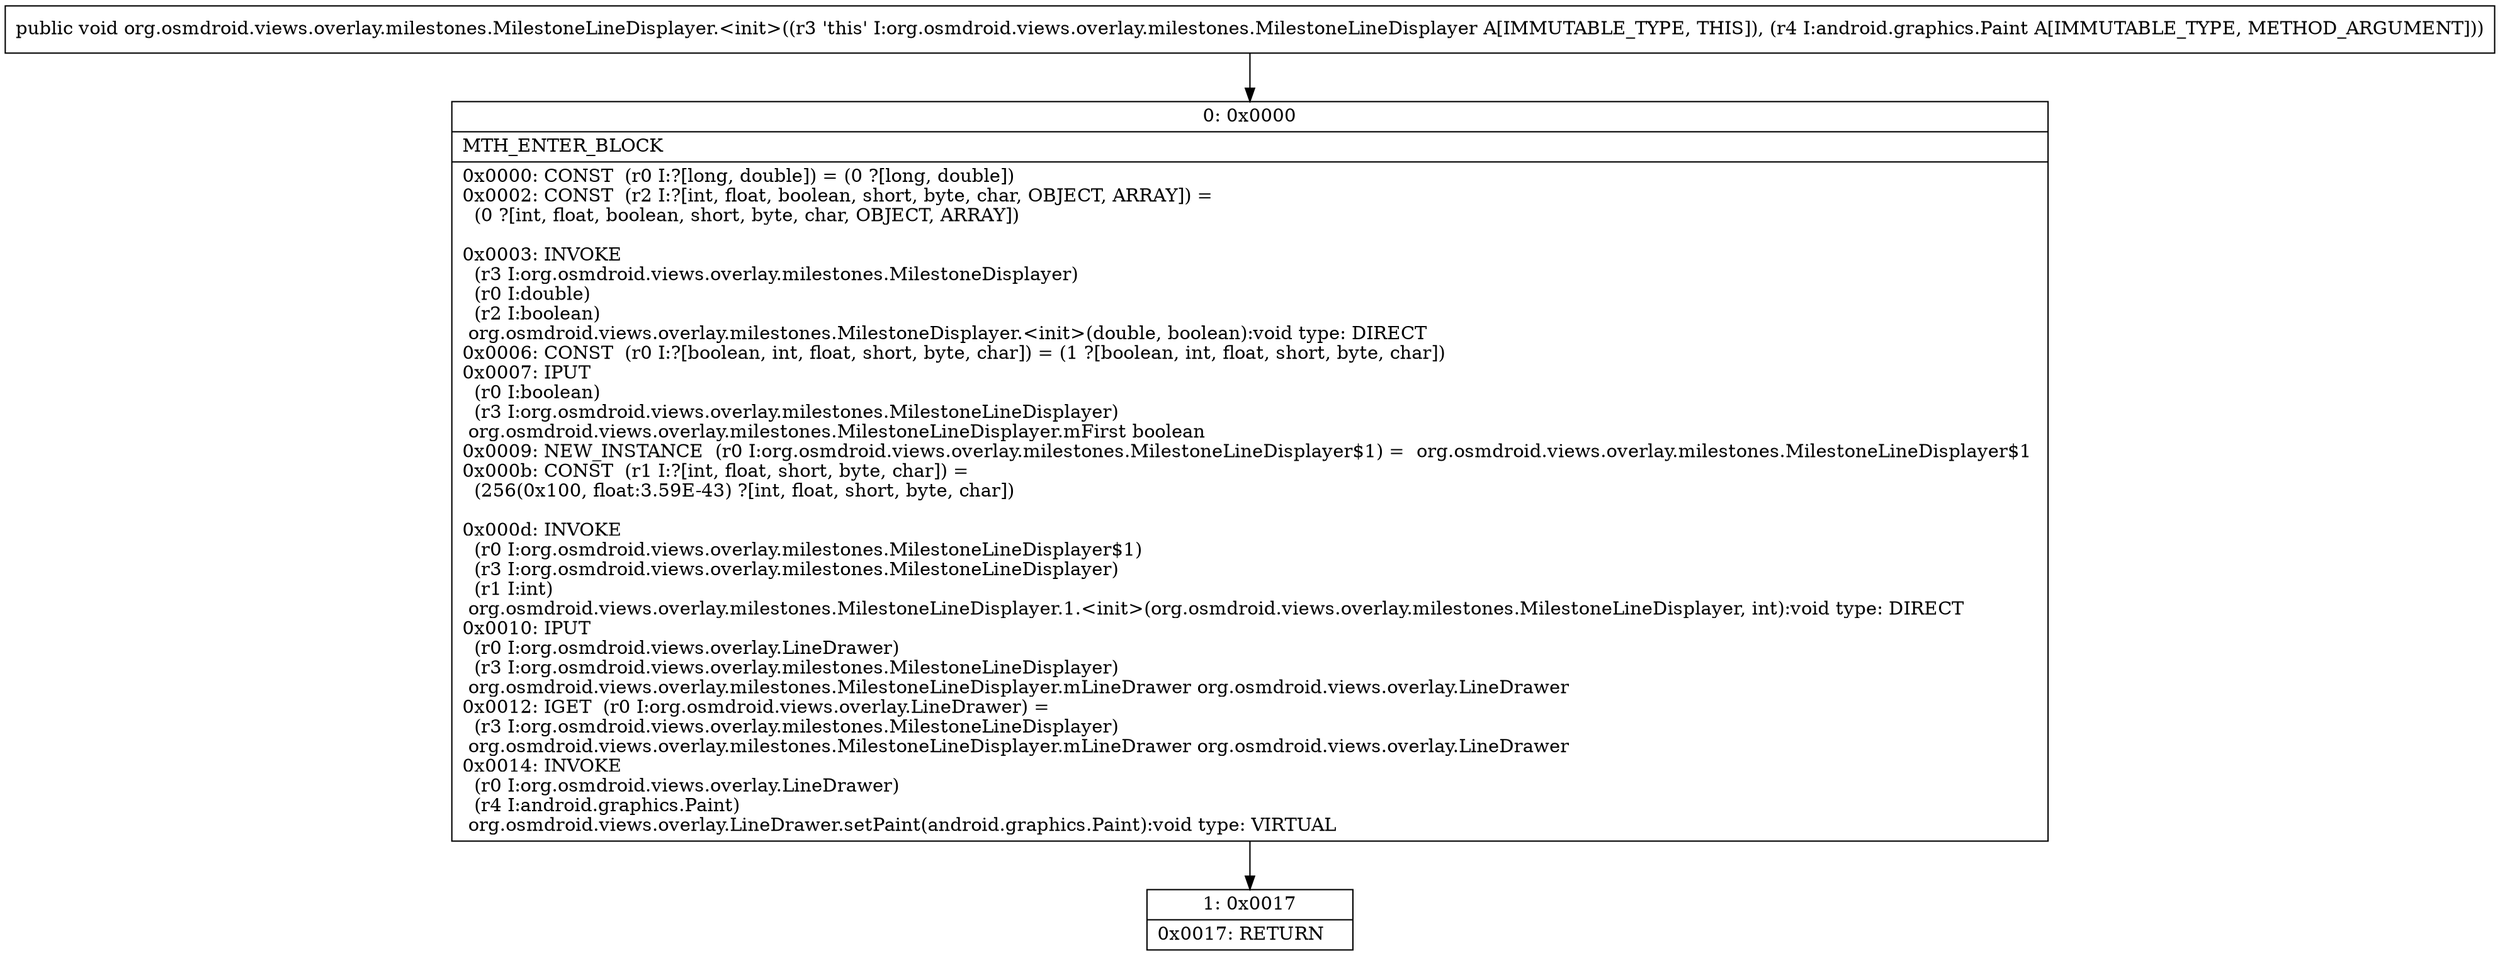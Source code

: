 digraph "CFG fororg.osmdroid.views.overlay.milestones.MilestoneLineDisplayer.\<init\>(Landroid\/graphics\/Paint;)V" {
Node_0 [shape=record,label="{0\:\ 0x0000|MTH_ENTER_BLOCK\l|0x0000: CONST  (r0 I:?[long, double]) = (0 ?[long, double]) \l0x0002: CONST  (r2 I:?[int, float, boolean, short, byte, char, OBJECT, ARRAY]) = \l  (0 ?[int, float, boolean, short, byte, char, OBJECT, ARRAY])\l \l0x0003: INVOKE  \l  (r3 I:org.osmdroid.views.overlay.milestones.MilestoneDisplayer)\l  (r0 I:double)\l  (r2 I:boolean)\l org.osmdroid.views.overlay.milestones.MilestoneDisplayer.\<init\>(double, boolean):void type: DIRECT \l0x0006: CONST  (r0 I:?[boolean, int, float, short, byte, char]) = (1 ?[boolean, int, float, short, byte, char]) \l0x0007: IPUT  \l  (r0 I:boolean)\l  (r3 I:org.osmdroid.views.overlay.milestones.MilestoneLineDisplayer)\l org.osmdroid.views.overlay.milestones.MilestoneLineDisplayer.mFirst boolean \l0x0009: NEW_INSTANCE  (r0 I:org.osmdroid.views.overlay.milestones.MilestoneLineDisplayer$1) =  org.osmdroid.views.overlay.milestones.MilestoneLineDisplayer$1 \l0x000b: CONST  (r1 I:?[int, float, short, byte, char]) = \l  (256(0x100, float:3.59E\-43) ?[int, float, short, byte, char])\l \l0x000d: INVOKE  \l  (r0 I:org.osmdroid.views.overlay.milestones.MilestoneLineDisplayer$1)\l  (r3 I:org.osmdroid.views.overlay.milestones.MilestoneLineDisplayer)\l  (r1 I:int)\l org.osmdroid.views.overlay.milestones.MilestoneLineDisplayer.1.\<init\>(org.osmdroid.views.overlay.milestones.MilestoneLineDisplayer, int):void type: DIRECT \l0x0010: IPUT  \l  (r0 I:org.osmdroid.views.overlay.LineDrawer)\l  (r3 I:org.osmdroid.views.overlay.milestones.MilestoneLineDisplayer)\l org.osmdroid.views.overlay.milestones.MilestoneLineDisplayer.mLineDrawer org.osmdroid.views.overlay.LineDrawer \l0x0012: IGET  (r0 I:org.osmdroid.views.overlay.LineDrawer) = \l  (r3 I:org.osmdroid.views.overlay.milestones.MilestoneLineDisplayer)\l org.osmdroid.views.overlay.milestones.MilestoneLineDisplayer.mLineDrawer org.osmdroid.views.overlay.LineDrawer \l0x0014: INVOKE  \l  (r0 I:org.osmdroid.views.overlay.LineDrawer)\l  (r4 I:android.graphics.Paint)\l org.osmdroid.views.overlay.LineDrawer.setPaint(android.graphics.Paint):void type: VIRTUAL \l}"];
Node_1 [shape=record,label="{1\:\ 0x0017|0x0017: RETURN   \l}"];
MethodNode[shape=record,label="{public void org.osmdroid.views.overlay.milestones.MilestoneLineDisplayer.\<init\>((r3 'this' I:org.osmdroid.views.overlay.milestones.MilestoneLineDisplayer A[IMMUTABLE_TYPE, THIS]), (r4 I:android.graphics.Paint A[IMMUTABLE_TYPE, METHOD_ARGUMENT])) }"];
MethodNode -> Node_0;
Node_0 -> Node_1;
}

